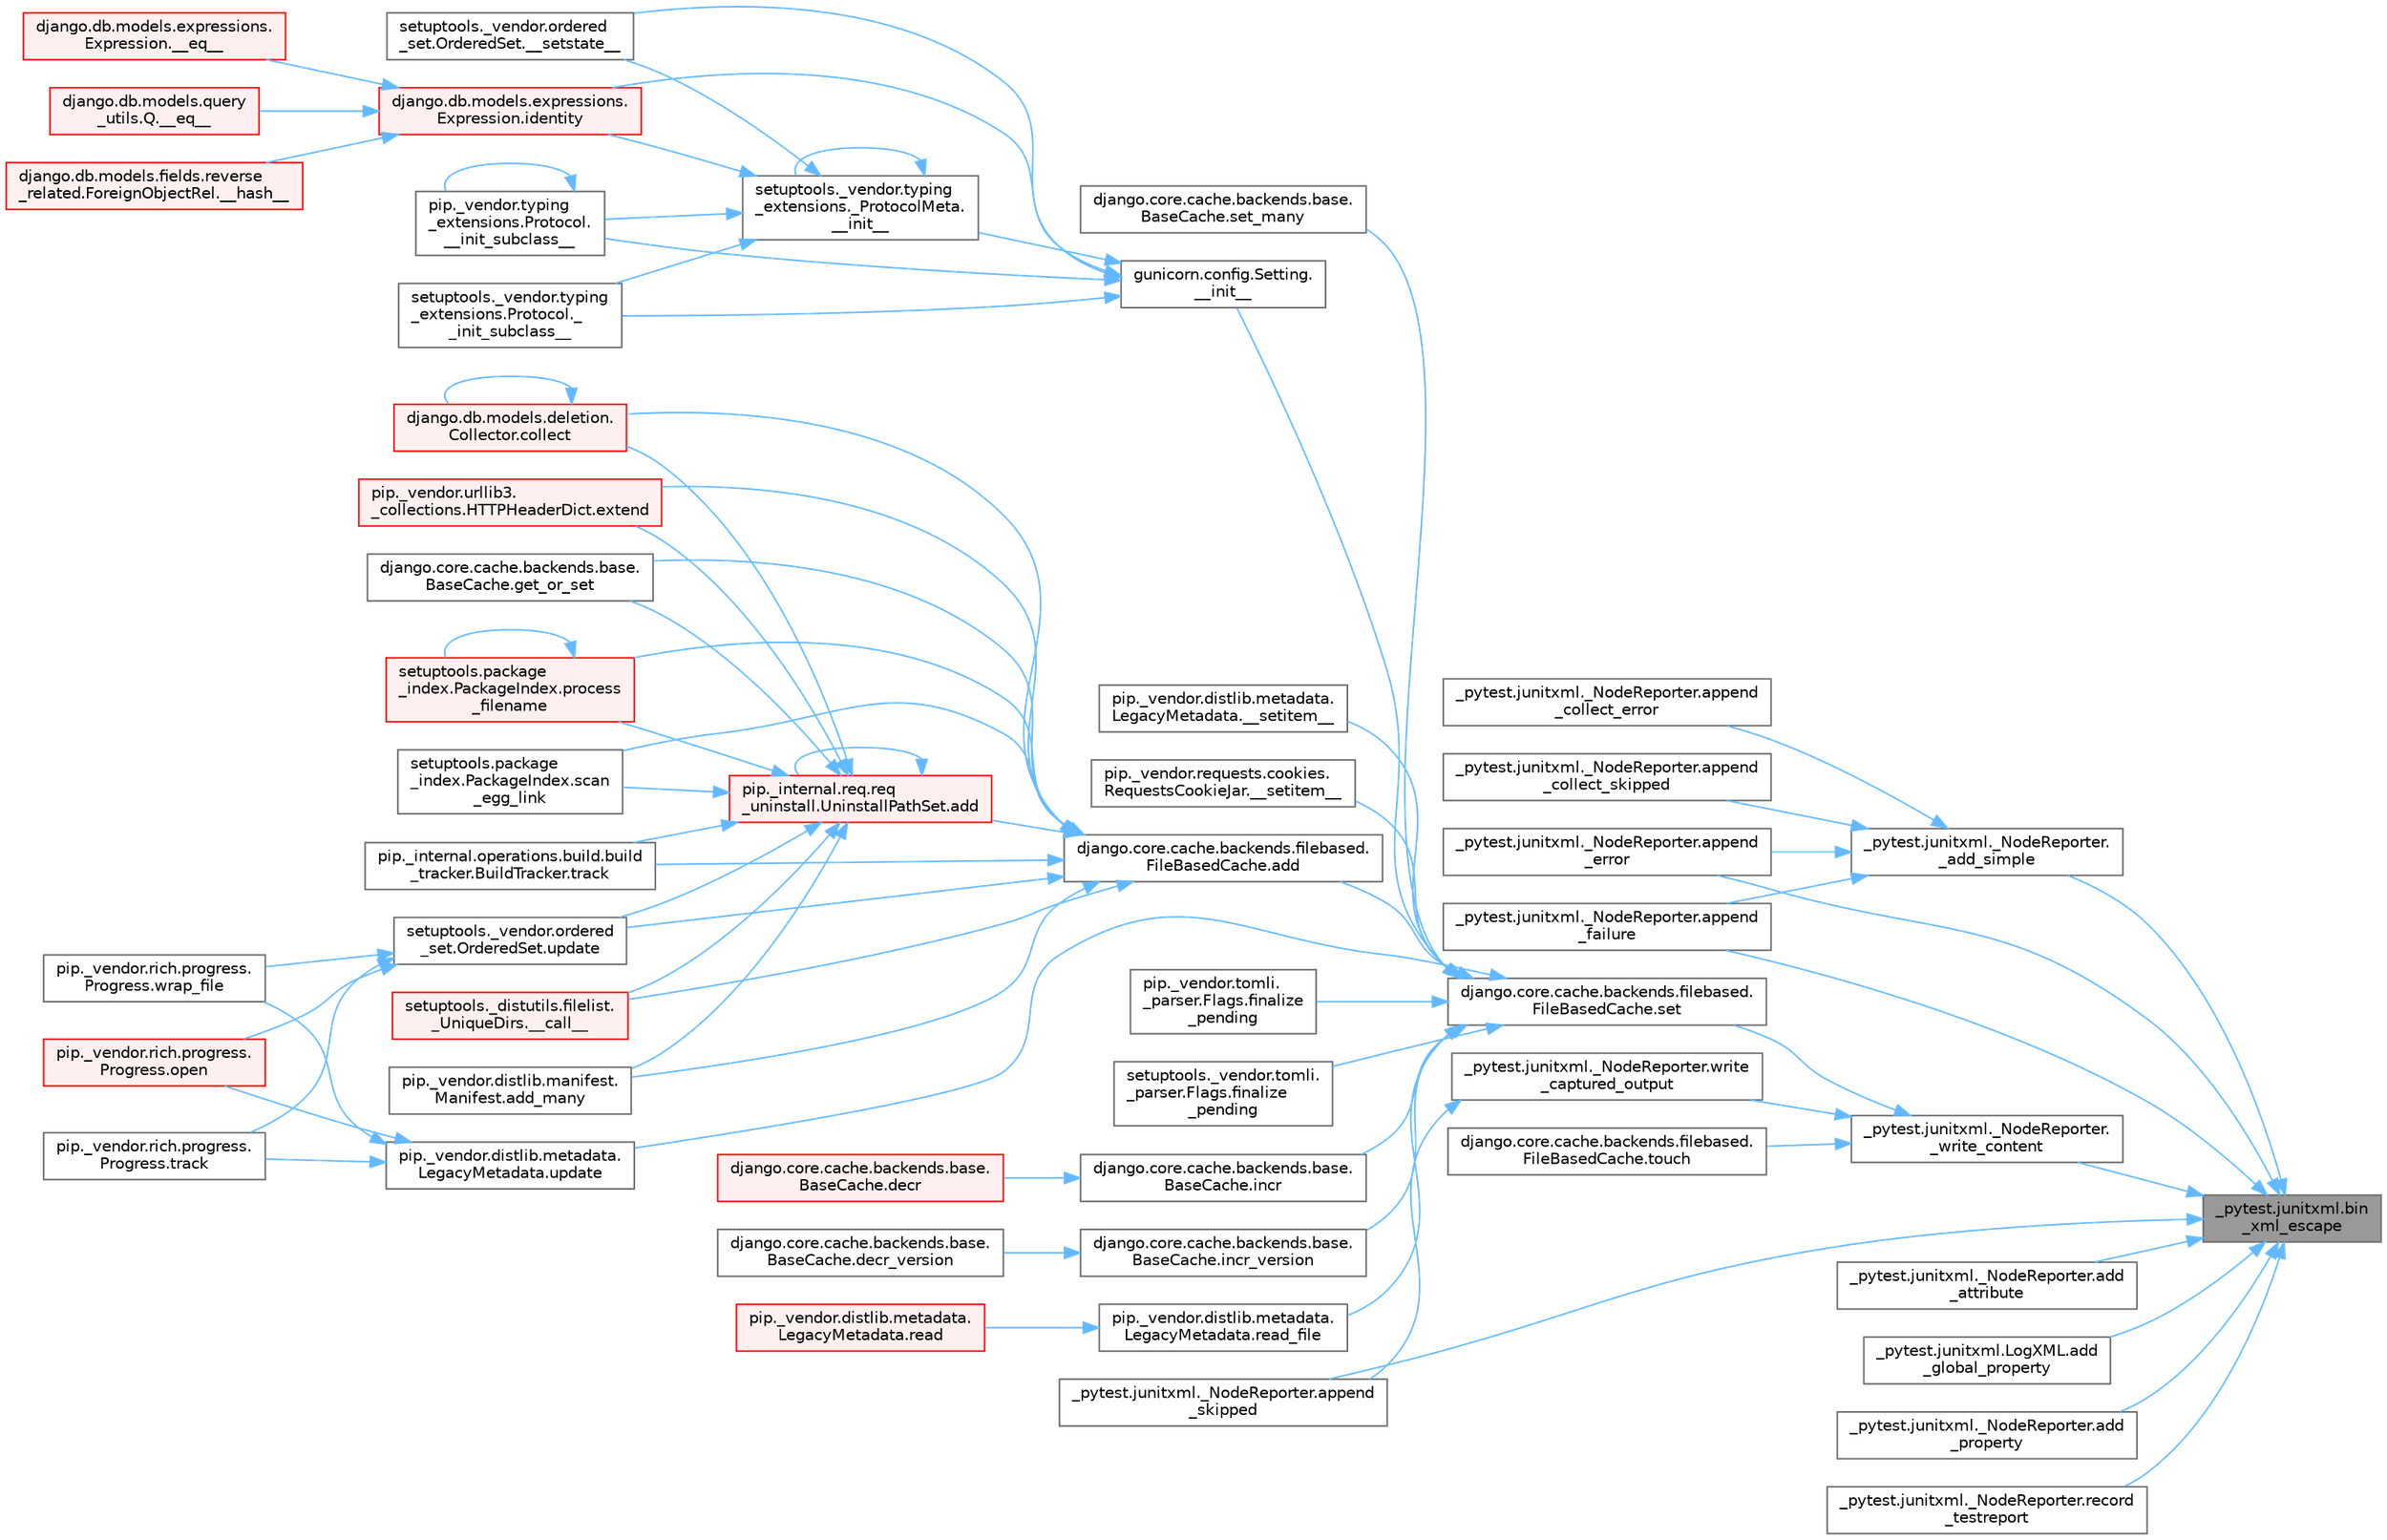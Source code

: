 digraph "_pytest.junitxml.bin_xml_escape"
{
 // LATEX_PDF_SIZE
  bgcolor="transparent";
  edge [fontname=Helvetica,fontsize=10,labelfontname=Helvetica,labelfontsize=10];
  node [fontname=Helvetica,fontsize=10,shape=box,height=0.2,width=0.4];
  rankdir="RL";
  Node1 [id="Node000001",label="_pytest.junitxml.bin\l_xml_escape",height=0.2,width=0.4,color="gray40", fillcolor="grey60", style="filled", fontcolor="black",tooltip=" "];
  Node1 -> Node2 [id="edge1_Node000001_Node000002",dir="back",color="steelblue1",style="solid",tooltip=" "];
  Node2 [id="Node000002",label="_pytest.junitxml._NodeReporter.\l_add_simple",height=0.2,width=0.4,color="grey40", fillcolor="white", style="filled",URL="$class__pytest_1_1junitxml_1_1___node_reporter.html#a4391acb1ac84356509d35b7f19e9ed05",tooltip=" "];
  Node2 -> Node3 [id="edge2_Node000002_Node000003",dir="back",color="steelblue1",style="solid",tooltip=" "];
  Node3 [id="Node000003",label="_pytest.junitxml._NodeReporter.append\l_collect_error",height=0.2,width=0.4,color="grey40", fillcolor="white", style="filled",URL="$class__pytest_1_1junitxml_1_1___node_reporter.html#a34420ce0d1cb9a19b92db1d1d16ad3b1",tooltip=" "];
  Node2 -> Node4 [id="edge3_Node000002_Node000004",dir="back",color="steelblue1",style="solid",tooltip=" "];
  Node4 [id="Node000004",label="_pytest.junitxml._NodeReporter.append\l_collect_skipped",height=0.2,width=0.4,color="grey40", fillcolor="white", style="filled",URL="$class__pytest_1_1junitxml_1_1___node_reporter.html#a2bace8c92bfffcc32f24d1c1c7fdd940",tooltip=" "];
  Node2 -> Node5 [id="edge4_Node000002_Node000005",dir="back",color="steelblue1",style="solid",tooltip=" "];
  Node5 [id="Node000005",label="_pytest.junitxml._NodeReporter.append\l_error",height=0.2,width=0.4,color="grey40", fillcolor="white", style="filled",URL="$class__pytest_1_1junitxml_1_1___node_reporter.html#a6e3ab7dee3eff253205ce23fbe939e0b",tooltip=" "];
  Node2 -> Node6 [id="edge5_Node000002_Node000006",dir="back",color="steelblue1",style="solid",tooltip=" "];
  Node6 [id="Node000006",label="_pytest.junitxml._NodeReporter.append\l_failure",height=0.2,width=0.4,color="grey40", fillcolor="white", style="filled",URL="$class__pytest_1_1junitxml_1_1___node_reporter.html#a3e9c05579208357e08e253fc978d48b2",tooltip=" "];
  Node1 -> Node7 [id="edge6_Node000001_Node000007",dir="back",color="steelblue1",style="solid",tooltip=" "];
  Node7 [id="Node000007",label="_pytest.junitxml._NodeReporter.\l_write_content",height=0.2,width=0.4,color="grey40", fillcolor="white", style="filled",URL="$class__pytest_1_1junitxml_1_1___node_reporter.html#aa537797e0840b2d523cf1eb44f5c1bad",tooltip=" "];
  Node7 -> Node8 [id="edge7_Node000007_Node000008",dir="back",color="steelblue1",style="solid",tooltip=" "];
  Node8 [id="Node000008",label="django.core.cache.backends.filebased.\lFileBasedCache.set",height=0.2,width=0.4,color="grey40", fillcolor="white", style="filled",URL="$classdjango_1_1core_1_1cache_1_1backends_1_1filebased_1_1_file_based_cache.html#a7c5292a9ab120424eeaf5fe254366ca6",tooltip=" "];
  Node8 -> Node9 [id="edge8_Node000008_Node000009",dir="back",color="steelblue1",style="solid",tooltip=" "];
  Node9 [id="Node000009",label="gunicorn.config.Setting.\l__init__",height=0.2,width=0.4,color="grey40", fillcolor="white", style="filled",URL="$classgunicorn_1_1config_1_1_setting.html#aca1cb2d38bdd9b92194f85913daaaa53",tooltip=" "];
  Node9 -> Node10 [id="edge9_Node000009_Node000010",dir="back",color="steelblue1",style="solid",tooltip=" "];
  Node10 [id="Node000010",label="setuptools._vendor.typing\l_extensions._ProtocolMeta.\l__init__",height=0.2,width=0.4,color="grey40", fillcolor="white", style="filled",URL="$classsetuptools_1_1__vendor_1_1typing__extensions_1_1___protocol_meta.html#a7bbaff8ac6d19534b46bca363ee0b43a",tooltip=" "];
  Node10 -> Node10 [id="edge10_Node000010_Node000010",dir="back",color="steelblue1",style="solid",tooltip=" "];
  Node10 -> Node11 [id="edge11_Node000010_Node000011",dir="back",color="steelblue1",style="solid",tooltip=" "];
  Node11 [id="Node000011",label="pip._vendor.typing\l_extensions.Protocol.\l__init_subclass__",height=0.2,width=0.4,color="grey40", fillcolor="white", style="filled",URL="$classpip_1_1__vendor_1_1typing__extensions_1_1_protocol.html#a2916efc86cebb8aba6deb7fd30b33988",tooltip=" "];
  Node11 -> Node11 [id="edge12_Node000011_Node000011",dir="back",color="steelblue1",style="solid",tooltip=" "];
  Node10 -> Node12 [id="edge13_Node000010_Node000012",dir="back",color="steelblue1",style="solid",tooltip=" "];
  Node12 [id="Node000012",label="setuptools._vendor.typing\l_extensions.Protocol._\l_init_subclass__",height=0.2,width=0.4,color="grey40", fillcolor="white", style="filled",URL="$classsetuptools_1_1__vendor_1_1typing__extensions_1_1_protocol.html#ac6cbebc092a4724ab3704c5334059874",tooltip=" "];
  Node10 -> Node13 [id="edge14_Node000010_Node000013",dir="back",color="steelblue1",style="solid",tooltip=" "];
  Node13 [id="Node000013",label="setuptools._vendor.ordered\l_set.OrderedSet.__setstate__",height=0.2,width=0.4,color="grey40", fillcolor="white", style="filled",URL="$classsetuptools_1_1__vendor_1_1ordered__set_1_1_ordered_set.html#aa7f7de9d987829525d06db565fe1b4a1",tooltip=" "];
  Node10 -> Node14 [id="edge15_Node000010_Node000014",dir="back",color="steelblue1",style="solid",tooltip=" "];
  Node14 [id="Node000014",label="django.db.models.expressions.\lExpression.identity",height=0.2,width=0.4,color="red", fillcolor="#FFF0F0", style="filled",URL="$classdjango_1_1db_1_1models_1_1expressions_1_1_expression.html#a10048810b5eb8641acf3bc150731b925",tooltip=" "];
  Node14 -> Node15 [id="edge16_Node000014_Node000015",dir="back",color="steelblue1",style="solid",tooltip=" "];
  Node15 [id="Node000015",label="django.db.models.expressions.\lExpression.__eq__",height=0.2,width=0.4,color="red", fillcolor="#FFF0F0", style="filled",URL="$classdjango_1_1db_1_1models_1_1expressions_1_1_expression.html#adb4c2940b4e88b38771aac46593315e1",tooltip=" "];
  Node14 -> Node24 [id="edge17_Node000014_Node000024",dir="back",color="steelblue1",style="solid",tooltip=" "];
  Node24 [id="Node000024",label="django.db.models.query\l_utils.Q.__eq__",height=0.2,width=0.4,color="red", fillcolor="#FFF0F0", style="filled",URL="$classdjango_1_1db_1_1models_1_1query__utils_1_1_q.html#aa83c3e0a1d5257be65a946fcc4baf58a",tooltip=" "];
  Node14 -> Node25 [id="edge18_Node000014_Node000025",dir="back",color="steelblue1",style="solid",tooltip=" "];
  Node25 [id="Node000025",label="django.db.models.fields.reverse\l_related.ForeignObjectRel.__hash__",height=0.2,width=0.4,color="red", fillcolor="#FFF0F0", style="filled",URL="$classdjango_1_1db_1_1models_1_1fields_1_1reverse__related_1_1_foreign_object_rel.html#aa0478c97c51638ebbe5b348c9ace7a13",tooltip=" "];
  Node9 -> Node11 [id="edge19_Node000009_Node000011",dir="back",color="steelblue1",style="solid",tooltip=" "];
  Node9 -> Node12 [id="edge20_Node000009_Node000012",dir="back",color="steelblue1",style="solid",tooltip=" "];
  Node9 -> Node13 [id="edge21_Node000009_Node000013",dir="back",color="steelblue1",style="solid",tooltip=" "];
  Node9 -> Node14 [id="edge22_Node000009_Node000014",dir="back",color="steelblue1",style="solid",tooltip=" "];
  Node8 -> Node41 [id="edge23_Node000008_Node000041",dir="back",color="steelblue1",style="solid",tooltip=" "];
  Node41 [id="Node000041",label="pip._vendor.distlib.metadata.\lLegacyMetadata.__setitem__",height=0.2,width=0.4,color="grey40", fillcolor="white", style="filled",URL="$classpip_1_1__vendor_1_1distlib_1_1metadata_1_1_legacy_metadata.html#ab82e88a698ec57bd9f8ac873948a3802",tooltip=" "];
  Node8 -> Node42 [id="edge24_Node000008_Node000042",dir="back",color="steelblue1",style="solid",tooltip=" "];
  Node42 [id="Node000042",label="pip._vendor.requests.cookies.\lRequestsCookieJar.__setitem__",height=0.2,width=0.4,color="grey40", fillcolor="white", style="filled",URL="$classpip_1_1__vendor_1_1requests_1_1cookies_1_1_requests_cookie_jar.html#a795f42fede709c520cc7c2452cdceeb9",tooltip=" "];
  Node8 -> Node43 [id="edge25_Node000008_Node000043",dir="back",color="steelblue1",style="solid",tooltip=" "];
  Node43 [id="Node000043",label="django.core.cache.backends.filebased.\lFileBasedCache.add",height=0.2,width=0.4,color="grey40", fillcolor="white", style="filled",URL="$classdjango_1_1core_1_1cache_1_1backends_1_1filebased_1_1_file_based_cache.html#a2f380fb404bde29c82c6169465ee1391",tooltip=" "];
  Node43 -> Node44 [id="edge26_Node000043_Node000044",dir="back",color="steelblue1",style="solid",tooltip=" "];
  Node44 [id="Node000044",label="setuptools._distutils.filelist.\l_UniqueDirs.__call__",height=0.2,width=0.4,color="red", fillcolor="#FFF0F0", style="filled",URL="$classsetuptools_1_1__distutils_1_1filelist_1_1___unique_dirs.html#ae93f93be227a359a5acb33f43588be38",tooltip=" "];
  Node43 -> Node47 [id="edge27_Node000043_Node000047",dir="back",color="steelblue1",style="solid",tooltip=" "];
  Node47 [id="Node000047",label="pip._internal.req.req\l_uninstall.UninstallPathSet.add",height=0.2,width=0.4,color="red", fillcolor="#FFF0F0", style="filled",URL="$classpip_1_1__internal_1_1req_1_1req__uninstall_1_1_uninstall_path_set.html#ad34a919f45b9c89e6b0d59ec0d24ba4c",tooltip=" "];
  Node47 -> Node44 [id="edge28_Node000047_Node000044",dir="back",color="steelblue1",style="solid",tooltip=" "];
  Node47 -> Node47 [id="edge29_Node000047_Node000047",dir="back",color="steelblue1",style="solid",tooltip=" "];
  Node47 -> Node48 [id="edge30_Node000047_Node000048",dir="back",color="steelblue1",style="solid",tooltip=" "];
  Node48 [id="Node000048",label="pip._vendor.distlib.manifest.\lManifest.add_many",height=0.2,width=0.4,color="grey40", fillcolor="white", style="filled",URL="$classpip_1_1__vendor_1_1distlib_1_1manifest_1_1_manifest.html#aedd3a1430fdbbc656b0c203b798ad944",tooltip=" "];
  Node47 -> Node50 [id="edge31_Node000047_Node000050",dir="back",color="steelblue1",style="solid",tooltip=" "];
  Node50 [id="Node000050",label="django.db.models.deletion.\lCollector.collect",height=0.2,width=0.4,color="red", fillcolor="#FFF0F0", style="filled",URL="$classdjango_1_1db_1_1models_1_1deletion_1_1_collector.html#ae6d2a061dcb129755a51ced6ab45edad",tooltip=" "];
  Node50 -> Node50 [id="edge32_Node000050_Node000050",dir="back",color="steelblue1",style="solid",tooltip=" "];
  Node47 -> Node279 [id="edge33_Node000047_Node000279",dir="back",color="steelblue1",style="solid",tooltip=" "];
  Node279 [id="Node000279",label="pip._vendor.urllib3.\l_collections.HTTPHeaderDict.extend",height=0.2,width=0.4,color="red", fillcolor="#FFF0F0", style="filled",URL="$classpip_1_1__vendor_1_1urllib3_1_1__collections_1_1_h_t_t_p_header_dict.html#a2e1d7729c6ade1c90e37914063295d1f",tooltip=" "];
  Node47 -> Node759 [id="edge34_Node000047_Node000759",dir="back",color="steelblue1",style="solid",tooltip=" "];
  Node759 [id="Node000759",label="django.core.cache.backends.base.\lBaseCache.get_or_set",height=0.2,width=0.4,color="grey40", fillcolor="white", style="filled",URL="$classdjango_1_1core_1_1cache_1_1backends_1_1base_1_1_base_cache.html#ac478d532b4c2b74987f49ff8291e5343",tooltip=" "];
  Node47 -> Node760 [id="edge35_Node000047_Node000760",dir="back",color="steelblue1",style="solid",tooltip=" "];
  Node760 [id="Node000760",label="setuptools.package\l_index.PackageIndex.process\l_filename",height=0.2,width=0.4,color="red", fillcolor="#FFF0F0", style="filled",URL="$classsetuptools_1_1package__index_1_1_package_index.html#ab04da07ff3d457892f53ca1e671514cc",tooltip=" "];
  Node760 -> Node760 [id="edge36_Node000760_Node000760",dir="back",color="steelblue1",style="solid",tooltip=" "];
  Node47 -> Node769 [id="edge37_Node000047_Node000769",dir="back",color="steelblue1",style="solid",tooltip=" "];
  Node769 [id="Node000769",label="setuptools.package\l_index.PackageIndex.scan\l_egg_link",height=0.2,width=0.4,color="grey40", fillcolor="white", style="filled",URL="$classsetuptools_1_1package__index_1_1_package_index.html#a96dd6026fe8fc64412e12229e6188bc6",tooltip=" "];
  Node47 -> Node770 [id="edge38_Node000047_Node000770",dir="back",color="steelblue1",style="solid",tooltip=" "];
  Node770 [id="Node000770",label="pip._internal.operations.build.build\l_tracker.BuildTracker.track",height=0.2,width=0.4,color="grey40", fillcolor="white", style="filled",URL="$classpip_1_1__internal_1_1operations_1_1build_1_1build__tracker_1_1_build_tracker.html#a394d42a69664a5949488bfdfa79a8a1d",tooltip=" "];
  Node47 -> Node771 [id="edge39_Node000047_Node000771",dir="back",color="steelblue1",style="solid",tooltip=" "];
  Node771 [id="Node000771",label="setuptools._vendor.ordered\l_set.OrderedSet.update",height=0.2,width=0.4,color="grey40", fillcolor="white", style="filled",URL="$classsetuptools_1_1__vendor_1_1ordered__set_1_1_ordered_set.html#ad65452f0c741c86dce23bcba0a55c04e",tooltip=" "];
  Node771 -> Node102 [id="edge40_Node000771_Node000102",dir="back",color="steelblue1",style="solid",tooltip=" "];
  Node102 [id="Node000102",label="pip._vendor.rich.progress.\lProgress.open",height=0.2,width=0.4,color="red", fillcolor="#FFF0F0", style="filled",URL="$classpip_1_1__vendor_1_1rich_1_1progress_1_1_progress.html#a204bface9fc63d04e72844b751bcd8e3",tooltip=" "];
  Node771 -> Node583 [id="edge41_Node000771_Node000583",dir="back",color="steelblue1",style="solid",tooltip=" "];
  Node583 [id="Node000583",label="pip._vendor.rich.progress.\lProgress.track",height=0.2,width=0.4,color="grey40", fillcolor="white", style="filled",URL="$classpip_1_1__vendor_1_1rich_1_1progress_1_1_progress.html#aee9ea5592b98f74ebb5acb76bc499601",tooltip=" "];
  Node771 -> Node584 [id="edge42_Node000771_Node000584",dir="back",color="steelblue1",style="solid",tooltip=" "];
  Node584 [id="Node000584",label="pip._vendor.rich.progress.\lProgress.wrap_file",height=0.2,width=0.4,color="grey40", fillcolor="white", style="filled",URL="$classpip_1_1__vendor_1_1rich_1_1progress_1_1_progress.html#a53efbf901b66a0000b6d3fd0c53250be",tooltip=" "];
  Node43 -> Node48 [id="edge43_Node000043_Node000048",dir="back",color="steelblue1",style="solid",tooltip=" "];
  Node43 -> Node50 [id="edge44_Node000043_Node000050",dir="back",color="steelblue1",style="solid",tooltip=" "];
  Node43 -> Node279 [id="edge45_Node000043_Node000279",dir="back",color="steelblue1",style="solid",tooltip=" "];
  Node43 -> Node759 [id="edge46_Node000043_Node000759",dir="back",color="steelblue1",style="solid",tooltip=" "];
  Node43 -> Node760 [id="edge47_Node000043_Node000760",dir="back",color="steelblue1",style="solid",tooltip=" "];
  Node43 -> Node769 [id="edge48_Node000043_Node000769",dir="back",color="steelblue1",style="solid",tooltip=" "];
  Node43 -> Node770 [id="edge49_Node000043_Node000770",dir="back",color="steelblue1",style="solid",tooltip=" "];
  Node43 -> Node771 [id="edge50_Node000043_Node000771",dir="back",color="steelblue1",style="solid",tooltip=" "];
  Node8 -> Node1116 [id="edge51_Node000008_Node001116",dir="back",color="steelblue1",style="solid",tooltip=" "];
  Node1116 [id="Node001116",label="pip._vendor.tomli.\l_parser.Flags.finalize\l_pending",height=0.2,width=0.4,color="grey40", fillcolor="white", style="filled",URL="$classpip_1_1__vendor_1_1tomli_1_1__parser_1_1_flags.html#a1930c0bd50ceafa1db786d83b8cccd4a",tooltip=" "];
  Node8 -> Node1117 [id="edge52_Node000008_Node001117",dir="back",color="steelblue1",style="solid",tooltip=" "];
  Node1117 [id="Node001117",label="setuptools._vendor.tomli.\l_parser.Flags.finalize\l_pending",height=0.2,width=0.4,color="grey40", fillcolor="white", style="filled",URL="$classsetuptools_1_1__vendor_1_1tomli_1_1__parser_1_1_flags.html#a5d7c62898586672de935990ed6f4a7e1",tooltip=" "];
  Node8 -> Node1118 [id="edge53_Node000008_Node001118",dir="back",color="steelblue1",style="solid",tooltip=" "];
  Node1118 [id="Node001118",label="django.core.cache.backends.base.\lBaseCache.incr",height=0.2,width=0.4,color="grey40", fillcolor="white", style="filled",URL="$classdjango_1_1core_1_1cache_1_1backends_1_1base_1_1_base_cache.html#ab502f06a18e16d3d1495fdf1dca28831",tooltip=" "];
  Node1118 -> Node1119 [id="edge54_Node001118_Node001119",dir="back",color="steelblue1",style="solid",tooltip=" "];
  Node1119 [id="Node001119",label="django.core.cache.backends.base.\lBaseCache.decr",height=0.2,width=0.4,color="red", fillcolor="#FFF0F0", style="filled",URL="$classdjango_1_1core_1_1cache_1_1backends_1_1base_1_1_base_cache.html#abf791b174fbbbaf6694afb37b9f5d8c5",tooltip=" "];
  Node8 -> Node323 [id="edge55_Node000008_Node000323",dir="back",color="steelblue1",style="solid",tooltip=" "];
  Node323 [id="Node000323",label="django.core.cache.backends.base.\lBaseCache.incr_version",height=0.2,width=0.4,color="grey40", fillcolor="white", style="filled",URL="$classdjango_1_1core_1_1cache_1_1backends_1_1base_1_1_base_cache.html#a3ac7d74ffcfca67e2afee86ecf858b34",tooltip=" "];
  Node323 -> Node324 [id="edge56_Node000323_Node000324",dir="back",color="steelblue1",style="solid",tooltip=" "];
  Node324 [id="Node000324",label="django.core.cache.backends.base.\lBaseCache.decr_version",height=0.2,width=0.4,color="grey40", fillcolor="white", style="filled",URL="$classdjango_1_1core_1_1cache_1_1backends_1_1base_1_1_base_cache.html#a26e7d5f60e8c6180922a5ece9fca51ef",tooltip=" "];
  Node8 -> Node1121 [id="edge57_Node000008_Node001121",dir="back",color="steelblue1",style="solid",tooltip=" "];
  Node1121 [id="Node001121",label="pip._vendor.distlib.metadata.\lLegacyMetadata.read_file",height=0.2,width=0.4,color="grey40", fillcolor="white", style="filled",URL="$classpip_1_1__vendor_1_1distlib_1_1metadata_1_1_legacy_metadata.html#ab45a644b4204b8e049a9584d0be7193e",tooltip=" "];
  Node1121 -> Node1122 [id="edge58_Node001121_Node001122",dir="back",color="steelblue1",style="solid",tooltip=" "];
  Node1122 [id="Node001122",label="pip._vendor.distlib.metadata.\lLegacyMetadata.read",height=0.2,width=0.4,color="red", fillcolor="#FFF0F0", style="filled",URL="$classpip_1_1__vendor_1_1distlib_1_1metadata_1_1_legacy_metadata.html#a5473003d19554803bc6f7f4af863060f",tooltip=" "];
  Node8 -> Node1128 [id="edge59_Node000008_Node001128",dir="back",color="steelblue1",style="solid",tooltip=" "];
  Node1128 [id="Node001128",label="django.core.cache.backends.base.\lBaseCache.set_many",height=0.2,width=0.4,color="grey40", fillcolor="white", style="filled",URL="$classdjango_1_1core_1_1cache_1_1backends_1_1base_1_1_base_cache.html#a148a79bde32c256a462b4a55b1d8b659",tooltip=" "];
  Node8 -> Node1129 [id="edge60_Node000008_Node001129",dir="back",color="steelblue1",style="solid",tooltip=" "];
  Node1129 [id="Node001129",label="pip._vendor.distlib.metadata.\lLegacyMetadata.update",height=0.2,width=0.4,color="grey40", fillcolor="white", style="filled",URL="$classpip_1_1__vendor_1_1distlib_1_1metadata_1_1_legacy_metadata.html#aefa482c1aa5db626eda875a4a1941995",tooltip=" "];
  Node1129 -> Node102 [id="edge61_Node001129_Node000102",dir="back",color="steelblue1",style="solid",tooltip=" "];
  Node1129 -> Node583 [id="edge62_Node001129_Node000583",dir="back",color="steelblue1",style="solid",tooltip=" "];
  Node1129 -> Node584 [id="edge63_Node001129_Node000584",dir="back",color="steelblue1",style="solid",tooltip=" "];
  Node7 -> Node2501 [id="edge64_Node000007_Node002501",dir="back",color="steelblue1",style="solid",tooltip=" "];
  Node2501 [id="Node002501",label="django.core.cache.backends.filebased.\lFileBasedCache.touch",height=0.2,width=0.4,color="grey40", fillcolor="white", style="filled",URL="$classdjango_1_1core_1_1cache_1_1backends_1_1filebased_1_1_file_based_cache.html#ac2a0031a190feb092445232e16c1a18c",tooltip=" "];
  Node7 -> Node3178 [id="edge65_Node000007_Node003178",dir="back",color="steelblue1",style="solid",tooltip=" "];
  Node3178 [id="Node003178",label="_pytest.junitxml._NodeReporter.write\l_captured_output",height=0.2,width=0.4,color="grey40", fillcolor="white", style="filled",URL="$class__pytest_1_1junitxml_1_1___node_reporter.html#a554ff0133e02ee18c1a5bfc52b24ea81",tooltip=" "];
  Node3178 -> Node786 [id="edge66_Node003178_Node000786",dir="back",color="steelblue1",style="solid",tooltip=" "];
  Node786 [id="Node000786",label="_pytest.junitxml._NodeReporter.append\l_skipped",height=0.2,width=0.4,color="grey40", fillcolor="white", style="filled",URL="$class__pytest_1_1junitxml_1_1___node_reporter.html#ab97f89cb32bf7b82613026daaba742f4",tooltip=" "];
  Node1 -> Node3179 [id="edge67_Node000001_Node003179",dir="back",color="steelblue1",style="solid",tooltip=" "];
  Node3179 [id="Node003179",label="_pytest.junitxml._NodeReporter.add\l_attribute",height=0.2,width=0.4,color="grey40", fillcolor="white", style="filled",URL="$class__pytest_1_1junitxml_1_1___node_reporter.html#a9a73a893fb787fb200e59d88b9b65bd2",tooltip=" "];
  Node1 -> Node3180 [id="edge68_Node000001_Node003180",dir="back",color="steelblue1",style="solid",tooltip=" "];
  Node3180 [id="Node003180",label="_pytest.junitxml.LogXML.add\l_global_property",height=0.2,width=0.4,color="grey40", fillcolor="white", style="filled",URL="$class__pytest_1_1junitxml_1_1_log_x_m_l.html#a9051e755bdcee2aa2d797ae2081374e6",tooltip=" "];
  Node1 -> Node3181 [id="edge69_Node000001_Node003181",dir="back",color="steelblue1",style="solid",tooltip=" "];
  Node3181 [id="Node003181",label="_pytest.junitxml._NodeReporter.add\l_property",height=0.2,width=0.4,color="grey40", fillcolor="white", style="filled",URL="$class__pytest_1_1junitxml_1_1___node_reporter.html#acae6e70bc19f62e7c1f3d7996ab1771c",tooltip=" "];
  Node1 -> Node5 [id="edge70_Node000001_Node000005",dir="back",color="steelblue1",style="solid",tooltip=" "];
  Node1 -> Node6 [id="edge71_Node000001_Node000006",dir="back",color="steelblue1",style="solid",tooltip=" "];
  Node1 -> Node786 [id="edge72_Node000001_Node000786",dir="back",color="steelblue1",style="solid",tooltip=" "];
  Node1 -> Node3182 [id="edge73_Node000001_Node003182",dir="back",color="steelblue1",style="solid",tooltip=" "];
  Node3182 [id="Node003182",label="_pytest.junitxml._NodeReporter.record\l_testreport",height=0.2,width=0.4,color="grey40", fillcolor="white", style="filled",URL="$class__pytest_1_1junitxml_1_1___node_reporter.html#a6fd70823aed86d51b79c8abdb478c6d7",tooltip=" "];
}
